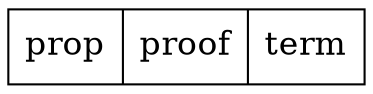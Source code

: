 digraph g {
        // graph [rankdir="LR"];
        node [fontsize="16";
              shape="record"];
        "line0" [label = "prop|proof|term"];
}